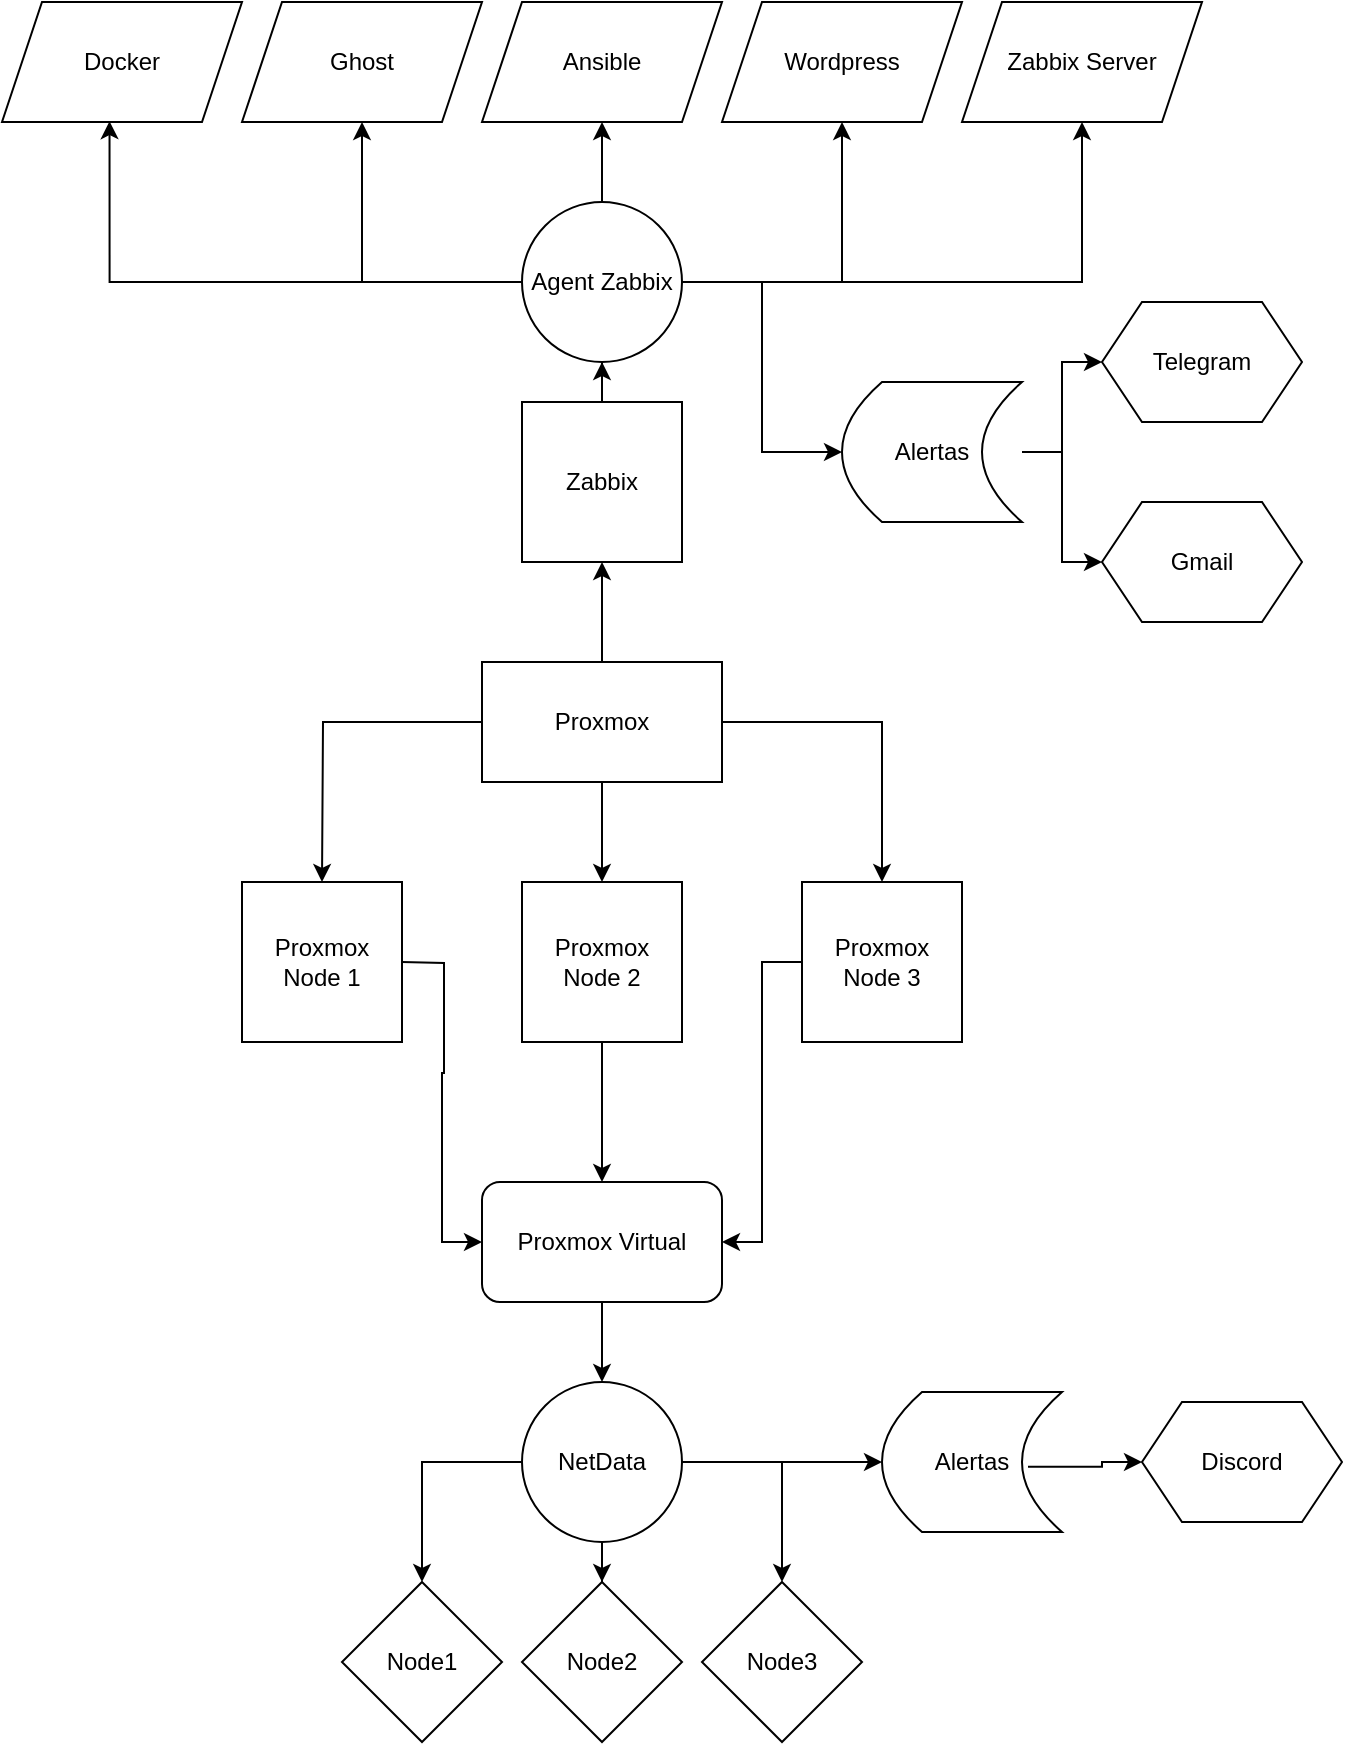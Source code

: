 <mxfile version="26.2.15">
  <diagram id="C5RBs43oDa-KdzZeNtuy" name="Page-1">
    <mxGraphModel dx="1281" dy="634" grid="1" gridSize="10" guides="1" tooltips="1" connect="1" arrows="1" fold="1" page="1" pageScale="1" pageWidth="827" pageHeight="1169" math="0" shadow="0">
      <root>
        <mxCell id="WIyWlLk6GJQsqaUBKTNV-0" />
        <mxCell id="WIyWlLk6GJQsqaUBKTNV-1" parent="WIyWlLk6GJQsqaUBKTNV-0" />
        <mxCell id="PDW9r8e8xUdlJum-Jhb--5" style="edgeStyle=orthogonalEdgeStyle;rounded=0;orthogonalLoop=1;jettySize=auto;html=1;entryX=0.5;entryY=0;entryDx=0;entryDy=0;" edge="1" parent="WIyWlLk6GJQsqaUBKTNV-1" source="PDW9r8e8xUdlJum-Jhb--0" target="PDW9r8e8xUdlJum-Jhb--3">
          <mxGeometry relative="1" as="geometry" />
        </mxCell>
        <mxCell id="PDW9r8e8xUdlJum-Jhb--6" style="edgeStyle=orthogonalEdgeStyle;rounded=0;orthogonalLoop=1;jettySize=auto;html=1;" edge="1" parent="WIyWlLk6GJQsqaUBKTNV-1" source="PDW9r8e8xUdlJum-Jhb--0">
          <mxGeometry relative="1" as="geometry">
            <mxPoint x="270" y="470" as="targetPoint" />
          </mxGeometry>
        </mxCell>
        <mxCell id="PDW9r8e8xUdlJum-Jhb--7" style="edgeStyle=orthogonalEdgeStyle;rounded=0;orthogonalLoop=1;jettySize=auto;html=1;" edge="1" parent="WIyWlLk6GJQsqaUBKTNV-1" source="PDW9r8e8xUdlJum-Jhb--0" target="PDW9r8e8xUdlJum-Jhb--4">
          <mxGeometry relative="1" as="geometry" />
        </mxCell>
        <mxCell id="PDW9r8e8xUdlJum-Jhb--24" style="edgeStyle=orthogonalEdgeStyle;rounded=0;orthogonalLoop=1;jettySize=auto;html=1;entryX=0.5;entryY=1;entryDx=0;entryDy=0;" edge="1" parent="WIyWlLk6GJQsqaUBKTNV-1" source="PDW9r8e8xUdlJum-Jhb--0" target="PDW9r8e8xUdlJum-Jhb--23">
          <mxGeometry relative="1" as="geometry" />
        </mxCell>
        <mxCell id="PDW9r8e8xUdlJum-Jhb--0" value="Proxmox" style="rounded=0;whiteSpace=wrap;html=1;" vertex="1" parent="WIyWlLk6GJQsqaUBKTNV-1">
          <mxGeometry x="350" y="360" width="120" height="60" as="geometry" />
        </mxCell>
        <mxCell id="PDW9r8e8xUdlJum-Jhb--9" style="edgeStyle=orthogonalEdgeStyle;rounded=0;orthogonalLoop=1;jettySize=auto;html=1;entryX=0;entryY=0.5;entryDx=0;entryDy=0;" edge="1" parent="WIyWlLk6GJQsqaUBKTNV-1" target="PDW9r8e8xUdlJum-Jhb--8">
          <mxGeometry relative="1" as="geometry">
            <mxPoint x="310" y="510" as="sourcePoint" />
          </mxGeometry>
        </mxCell>
        <mxCell id="PDW9r8e8xUdlJum-Jhb--2" value="Proxmox Node 1" style="whiteSpace=wrap;html=1;aspect=fixed;" vertex="1" parent="WIyWlLk6GJQsqaUBKTNV-1">
          <mxGeometry x="230" y="470" width="80" height="80" as="geometry" />
        </mxCell>
        <mxCell id="PDW9r8e8xUdlJum-Jhb--10" style="edgeStyle=orthogonalEdgeStyle;rounded=0;orthogonalLoop=1;jettySize=auto;html=1;entryX=0.5;entryY=0;entryDx=0;entryDy=0;" edge="1" parent="WIyWlLk6GJQsqaUBKTNV-1" source="PDW9r8e8xUdlJum-Jhb--3" target="PDW9r8e8xUdlJum-Jhb--8">
          <mxGeometry relative="1" as="geometry" />
        </mxCell>
        <mxCell id="PDW9r8e8xUdlJum-Jhb--3" value="Proxmox Node 2" style="whiteSpace=wrap;html=1;aspect=fixed;" vertex="1" parent="WIyWlLk6GJQsqaUBKTNV-1">
          <mxGeometry x="370" y="470" width="80" height="80" as="geometry" />
        </mxCell>
        <mxCell id="PDW9r8e8xUdlJum-Jhb--11" style="edgeStyle=orthogonalEdgeStyle;rounded=0;orthogonalLoop=1;jettySize=auto;html=1;entryX=1;entryY=0.5;entryDx=0;entryDy=0;" edge="1" parent="WIyWlLk6GJQsqaUBKTNV-1" source="PDW9r8e8xUdlJum-Jhb--4" target="PDW9r8e8xUdlJum-Jhb--8">
          <mxGeometry relative="1" as="geometry" />
        </mxCell>
        <mxCell id="PDW9r8e8xUdlJum-Jhb--4" value="Proxmox Node 3" style="whiteSpace=wrap;html=1;aspect=fixed;" vertex="1" parent="WIyWlLk6GJQsqaUBKTNV-1">
          <mxGeometry x="510" y="470" width="80" height="80" as="geometry" />
        </mxCell>
        <mxCell id="PDW9r8e8xUdlJum-Jhb--13" style="edgeStyle=orthogonalEdgeStyle;rounded=0;orthogonalLoop=1;jettySize=auto;html=1;" edge="1" parent="WIyWlLk6GJQsqaUBKTNV-1" source="PDW9r8e8xUdlJum-Jhb--8" target="PDW9r8e8xUdlJum-Jhb--12">
          <mxGeometry relative="1" as="geometry" />
        </mxCell>
        <mxCell id="PDW9r8e8xUdlJum-Jhb--8" value="Proxmox Virtual" style="rounded=1;whiteSpace=wrap;html=1;" vertex="1" parent="WIyWlLk6GJQsqaUBKTNV-1">
          <mxGeometry x="350" y="620" width="120" height="60" as="geometry" />
        </mxCell>
        <mxCell id="PDW9r8e8xUdlJum-Jhb--19" style="edgeStyle=orthogonalEdgeStyle;rounded=0;orthogonalLoop=1;jettySize=auto;html=1;" edge="1" parent="WIyWlLk6GJQsqaUBKTNV-1" source="PDW9r8e8xUdlJum-Jhb--12" target="PDW9r8e8xUdlJum-Jhb--17">
          <mxGeometry relative="1" as="geometry" />
        </mxCell>
        <mxCell id="PDW9r8e8xUdlJum-Jhb--21" style="edgeStyle=orthogonalEdgeStyle;rounded=0;orthogonalLoop=1;jettySize=auto;html=1;entryX=0.5;entryY=0;entryDx=0;entryDy=0;" edge="1" parent="WIyWlLk6GJQsqaUBKTNV-1" source="PDW9r8e8xUdlJum-Jhb--12" target="PDW9r8e8xUdlJum-Jhb--15">
          <mxGeometry relative="1" as="geometry" />
        </mxCell>
        <mxCell id="PDW9r8e8xUdlJum-Jhb--22" style="edgeStyle=orthogonalEdgeStyle;rounded=0;orthogonalLoop=1;jettySize=auto;html=1;entryX=0.5;entryY=0;entryDx=0;entryDy=0;" edge="1" parent="WIyWlLk6GJQsqaUBKTNV-1" source="PDW9r8e8xUdlJum-Jhb--12" target="PDW9r8e8xUdlJum-Jhb--18">
          <mxGeometry relative="1" as="geometry" />
        </mxCell>
        <mxCell id="PDW9r8e8xUdlJum-Jhb--47" style="edgeStyle=orthogonalEdgeStyle;rounded=0;orthogonalLoop=1;jettySize=auto;html=1;" edge="1" parent="WIyWlLk6GJQsqaUBKTNV-1" source="PDW9r8e8xUdlJum-Jhb--12" target="PDW9r8e8xUdlJum-Jhb--46">
          <mxGeometry relative="1" as="geometry" />
        </mxCell>
        <mxCell id="PDW9r8e8xUdlJum-Jhb--12" value="NetData" style="ellipse;whiteSpace=wrap;html=1;aspect=fixed;" vertex="1" parent="WIyWlLk6GJQsqaUBKTNV-1">
          <mxGeometry x="370" y="720" width="80" height="80" as="geometry" />
        </mxCell>
        <mxCell id="PDW9r8e8xUdlJum-Jhb--15" value="Node1" style="rhombus;whiteSpace=wrap;html=1;" vertex="1" parent="WIyWlLk6GJQsqaUBKTNV-1">
          <mxGeometry x="280" y="820" width="80" height="80" as="geometry" />
        </mxCell>
        <mxCell id="PDW9r8e8xUdlJum-Jhb--17" value="Node2" style="rhombus;whiteSpace=wrap;html=1;" vertex="1" parent="WIyWlLk6GJQsqaUBKTNV-1">
          <mxGeometry x="370" y="820" width="80" height="80" as="geometry" />
        </mxCell>
        <mxCell id="PDW9r8e8xUdlJum-Jhb--18" value="Node3" style="rhombus;whiteSpace=wrap;html=1;" vertex="1" parent="WIyWlLk6GJQsqaUBKTNV-1">
          <mxGeometry x="460" y="820" width="80" height="80" as="geometry" />
        </mxCell>
        <mxCell id="PDW9r8e8xUdlJum-Jhb--26" style="edgeStyle=orthogonalEdgeStyle;rounded=0;orthogonalLoop=1;jettySize=auto;html=1;" edge="1" parent="WIyWlLk6GJQsqaUBKTNV-1" source="PDW9r8e8xUdlJum-Jhb--23" target="PDW9r8e8xUdlJum-Jhb--25">
          <mxGeometry relative="1" as="geometry" />
        </mxCell>
        <mxCell id="PDW9r8e8xUdlJum-Jhb--23" value="Zabbix" style="whiteSpace=wrap;html=1;aspect=fixed;" vertex="1" parent="WIyWlLk6GJQsqaUBKTNV-1">
          <mxGeometry x="370" y="230" width="80" height="80" as="geometry" />
        </mxCell>
        <mxCell id="PDW9r8e8xUdlJum-Jhb--34" style="edgeStyle=orthogonalEdgeStyle;rounded=0;orthogonalLoop=1;jettySize=auto;html=1;entryX=0.5;entryY=1;entryDx=0;entryDy=0;" edge="1" parent="WIyWlLk6GJQsqaUBKTNV-1" source="PDW9r8e8xUdlJum-Jhb--25" target="PDW9r8e8xUdlJum-Jhb--28">
          <mxGeometry relative="1" as="geometry" />
        </mxCell>
        <mxCell id="PDW9r8e8xUdlJum-Jhb--36" style="edgeStyle=orthogonalEdgeStyle;rounded=0;orthogonalLoop=1;jettySize=auto;html=1;entryX=0.5;entryY=1;entryDx=0;entryDy=0;" edge="1" parent="WIyWlLk6GJQsqaUBKTNV-1" source="PDW9r8e8xUdlJum-Jhb--25" target="PDW9r8e8xUdlJum-Jhb--29">
          <mxGeometry relative="1" as="geometry" />
        </mxCell>
        <mxCell id="PDW9r8e8xUdlJum-Jhb--38" style="edgeStyle=orthogonalEdgeStyle;rounded=0;orthogonalLoop=1;jettySize=auto;html=1;entryX=0.5;entryY=1;entryDx=0;entryDy=0;" edge="1" parent="WIyWlLk6GJQsqaUBKTNV-1" source="PDW9r8e8xUdlJum-Jhb--25" target="PDW9r8e8xUdlJum-Jhb--30">
          <mxGeometry relative="1" as="geometry" />
        </mxCell>
        <mxCell id="PDW9r8e8xUdlJum-Jhb--39" style="edgeStyle=orthogonalEdgeStyle;rounded=0;orthogonalLoop=1;jettySize=auto;html=1;entryX=0.5;entryY=1;entryDx=0;entryDy=0;" edge="1" parent="WIyWlLk6GJQsqaUBKTNV-1" source="PDW9r8e8xUdlJum-Jhb--25" target="PDW9r8e8xUdlJum-Jhb--31">
          <mxGeometry relative="1" as="geometry" />
        </mxCell>
        <mxCell id="PDW9r8e8xUdlJum-Jhb--41" style="edgeStyle=orthogonalEdgeStyle;rounded=0;orthogonalLoop=1;jettySize=auto;html=1;entryX=0;entryY=0.5;entryDx=0;entryDy=0;" edge="1" parent="WIyWlLk6GJQsqaUBKTNV-1" source="PDW9r8e8xUdlJum-Jhb--25" target="PDW9r8e8xUdlJum-Jhb--40">
          <mxGeometry relative="1" as="geometry" />
        </mxCell>
        <mxCell id="PDW9r8e8xUdlJum-Jhb--25" value="Agent Zabbix" style="ellipse;whiteSpace=wrap;html=1;aspect=fixed;" vertex="1" parent="WIyWlLk6GJQsqaUBKTNV-1">
          <mxGeometry x="370" y="130" width="80" height="80" as="geometry" />
        </mxCell>
        <mxCell id="PDW9r8e8xUdlJum-Jhb--27" value="Docker" style="shape=parallelogram;perimeter=parallelogramPerimeter;whiteSpace=wrap;html=1;fixedSize=1;" vertex="1" parent="WIyWlLk6GJQsqaUBKTNV-1">
          <mxGeometry x="110" y="30" width="120" height="60" as="geometry" />
        </mxCell>
        <mxCell id="PDW9r8e8xUdlJum-Jhb--28" value="Ghost" style="shape=parallelogram;perimeter=parallelogramPerimeter;whiteSpace=wrap;html=1;fixedSize=1;" vertex="1" parent="WIyWlLk6GJQsqaUBKTNV-1">
          <mxGeometry x="230" y="30" width="120" height="60" as="geometry" />
        </mxCell>
        <mxCell id="PDW9r8e8xUdlJum-Jhb--29" value="Ansible" style="shape=parallelogram;perimeter=parallelogramPerimeter;whiteSpace=wrap;html=1;fixedSize=1;" vertex="1" parent="WIyWlLk6GJQsqaUBKTNV-1">
          <mxGeometry x="350" y="30" width="120" height="60" as="geometry" />
        </mxCell>
        <mxCell id="PDW9r8e8xUdlJum-Jhb--30" value="Wordpress" style="shape=parallelogram;perimeter=parallelogramPerimeter;whiteSpace=wrap;html=1;fixedSize=1;" vertex="1" parent="WIyWlLk6GJQsqaUBKTNV-1">
          <mxGeometry x="470" y="30" width="120" height="60" as="geometry" />
        </mxCell>
        <mxCell id="PDW9r8e8xUdlJum-Jhb--31" value="Zabbix Server" style="shape=parallelogram;perimeter=parallelogramPerimeter;whiteSpace=wrap;html=1;fixedSize=1;" vertex="1" parent="WIyWlLk6GJQsqaUBKTNV-1">
          <mxGeometry x="590" y="30" width="120" height="60" as="geometry" />
        </mxCell>
        <mxCell id="PDW9r8e8xUdlJum-Jhb--33" style="edgeStyle=orthogonalEdgeStyle;rounded=0;orthogonalLoop=1;jettySize=auto;html=1;entryX=0.448;entryY=0.993;entryDx=0;entryDy=0;entryPerimeter=0;" edge="1" parent="WIyWlLk6GJQsqaUBKTNV-1" source="PDW9r8e8xUdlJum-Jhb--25" target="PDW9r8e8xUdlJum-Jhb--27">
          <mxGeometry relative="1" as="geometry" />
        </mxCell>
        <mxCell id="PDW9r8e8xUdlJum-Jhb--44" style="edgeStyle=orthogonalEdgeStyle;rounded=0;orthogonalLoop=1;jettySize=auto;html=1;entryX=0;entryY=0.5;entryDx=0;entryDy=0;" edge="1" parent="WIyWlLk6GJQsqaUBKTNV-1" source="PDW9r8e8xUdlJum-Jhb--40" target="PDW9r8e8xUdlJum-Jhb--43">
          <mxGeometry relative="1" as="geometry" />
        </mxCell>
        <mxCell id="PDW9r8e8xUdlJum-Jhb--45" style="edgeStyle=orthogonalEdgeStyle;rounded=0;orthogonalLoop=1;jettySize=auto;html=1;" edge="1" parent="WIyWlLk6GJQsqaUBKTNV-1" source="PDW9r8e8xUdlJum-Jhb--40" target="PDW9r8e8xUdlJum-Jhb--42">
          <mxGeometry relative="1" as="geometry" />
        </mxCell>
        <mxCell id="PDW9r8e8xUdlJum-Jhb--40" value="Alertas" style="shape=dataStorage;whiteSpace=wrap;html=1;fixedSize=1;" vertex="1" parent="WIyWlLk6GJQsqaUBKTNV-1">
          <mxGeometry x="530" y="220" width="90" height="70" as="geometry" />
        </mxCell>
        <mxCell id="PDW9r8e8xUdlJum-Jhb--42" value="Telegram" style="shape=hexagon;perimeter=hexagonPerimeter2;whiteSpace=wrap;html=1;fixedSize=1;" vertex="1" parent="WIyWlLk6GJQsqaUBKTNV-1">
          <mxGeometry x="660" y="180" width="100" height="60" as="geometry" />
        </mxCell>
        <mxCell id="PDW9r8e8xUdlJum-Jhb--43" value="Gmail" style="shape=hexagon;perimeter=hexagonPerimeter2;whiteSpace=wrap;html=1;fixedSize=1;" vertex="1" parent="WIyWlLk6GJQsqaUBKTNV-1">
          <mxGeometry x="660" y="280" width="100" height="60" as="geometry" />
        </mxCell>
        <mxCell id="PDW9r8e8xUdlJum-Jhb--50" style="edgeStyle=orthogonalEdgeStyle;rounded=0;orthogonalLoop=1;jettySize=auto;html=1;entryX=0;entryY=0.5;entryDx=0;entryDy=0;exitX=0.811;exitY=0.534;exitDx=0;exitDy=0;exitPerimeter=0;" edge="1" parent="WIyWlLk6GJQsqaUBKTNV-1" source="PDW9r8e8xUdlJum-Jhb--46" target="PDW9r8e8xUdlJum-Jhb--49">
          <mxGeometry relative="1" as="geometry" />
        </mxCell>
        <mxCell id="PDW9r8e8xUdlJum-Jhb--46" value="Alertas" style="shape=dataStorage;whiteSpace=wrap;html=1;fixedSize=1;" vertex="1" parent="WIyWlLk6GJQsqaUBKTNV-1">
          <mxGeometry x="550" y="725" width="90" height="70" as="geometry" />
        </mxCell>
        <mxCell id="PDW9r8e8xUdlJum-Jhb--49" value="Discord" style="shape=hexagon;perimeter=hexagonPerimeter2;whiteSpace=wrap;html=1;fixedSize=1;" vertex="1" parent="WIyWlLk6GJQsqaUBKTNV-1">
          <mxGeometry x="680" y="730" width="100" height="60" as="geometry" />
        </mxCell>
      </root>
    </mxGraphModel>
  </diagram>
</mxfile>
